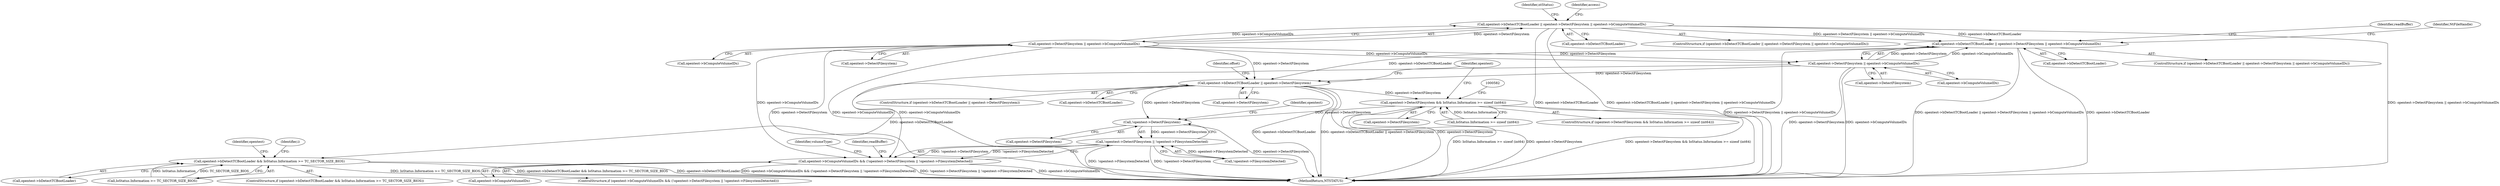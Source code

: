 digraph "0_VeraCrypt_f30f9339c9a0b9bbcc6f5ad38804af39db1f479e@API" {
"1000466" [label="(Call,opentest->bDetectTCBootLoader || opentest->DetectFilesystem || opentest->bComputeVolumeIDs)"];
"1000398" [label="(Call,opentest->bDetectTCBootLoader || opentest->DetectFilesystem || opentest->bComputeVolumeIDs)"];
"1000402" [label="(Call,opentest->DetectFilesystem || opentest->bComputeVolumeIDs)"];
"1000470" [label="(Call,opentest->DetectFilesystem || opentest->bComputeVolumeIDs)"];
"1000493" [label="(Call,opentest->bDetectTCBootLoader || opentest->DetectFilesystem)"];
"1000526" [label="(Call,opentest->bDetectTCBootLoader && IoStatus.Information >= TC_SECTOR_SIZE_BIOS)"];
"1000567" [label="(Call,opentest->DetectFilesystem && IoStatus.Information >= sizeof (int64))"];
"1000621" [label="(Call,!opentest->DetectFilesystem)"];
"1000620" [label="(Call,!opentest->DetectFilesystem || !opentest->FilesystemDetected)"];
"1000616" [label="(Call,opentest->bComputeVolumeIDs && (!opentest->DetectFilesystem || !opentest->FilesystemDetected))"];
"1000621" [label="(Call,!opentest->DetectFilesystem)"];
"1000530" [label="(Call,IoStatus.Information >= TC_SECTOR_SIZE_BIOS)"];
"1000503" [label="(Identifier,offset)"];
"1000567" [label="(Call,opentest->DetectFilesystem && IoStatus.Information >= sizeof (int64))"];
"1000470" [label="(Call,opentest->DetectFilesystem || opentest->bComputeVolumeIDs)"];
"1000566" [label="(ControlStructure,if (opentest->DetectFilesystem && IoStatus.Information >= sizeof (int64)))"];
"1000398" [label="(Call,opentest->bDetectTCBootLoader || opentest->DetectFilesystem || opentest->bComputeVolumeIDs)"];
"1000413" [label="(Identifier,ntStatus)"];
"1000617" [label="(Call,opentest->bComputeVolumeIDs)"];
"1000615" [label="(ControlStructure,if (opentest->bComputeVolumeIDs && (!opentest->DetectFilesystem || !opentest->FilesystemDetected)))"];
"1000633" [label="(Identifier,volumeType)"];
"1000492" [label="(ControlStructure,if (opentest->bDetectTCBootLoader || opentest->DetectFilesystem))"];
"1000526" [label="(Call,opentest->bDetectTCBootLoader && IoStatus.Information >= TC_SECTOR_SIZE_BIOS)"];
"1000569" [label="(Identifier,opentest)"];
"1000467" [label="(Call,opentest->bDetectTCBootLoader)"];
"1000525" [label="(ControlStructure,if (opentest->bDetectTCBootLoader && IoStatus.Information >= TC_SECTOR_SIZE_BIOS))"];
"1000494" [label="(Call,opentest->bDetectTCBootLoader)"];
"1000625" [label="(Call,!opentest->FilesystemDetected)"];
"1000497" [label="(Call,opentest->DetectFilesystem)"];
"1003125" [label="(MethodReturn,NTSTATUS)"];
"1000399" [label="(Call,opentest->bDetectTCBootLoader)"];
"1000622" [label="(Call,opentest->DetectFilesystem)"];
"1000627" [label="(Identifier,opentest)"];
"1000692" [label="(Identifier,readBuffer)"];
"1000480" [label="(Identifier,readBuffer)"];
"1000403" [label="(Call,opentest->DetectFilesystem)"];
"1000410" [label="(Identifier,access)"];
"1000406" [label="(Call,opentest->bComputeVolumeIDs)"];
"1000618" [label="(Identifier,opentest)"];
"1000527" [label="(Call,opentest->bDetectTCBootLoader)"];
"1000474" [label="(Call,opentest->bComputeVolumeIDs)"];
"1000402" [label="(Call,opentest->DetectFilesystem || opentest->bComputeVolumeIDs)"];
"1000694" [label="(Identifier,NtFileHandle)"];
"1000465" [label="(ControlStructure,if (opentest->bDetectTCBootLoader || opentest->DetectFilesystem || opentest->bComputeVolumeIDs))"];
"1000616" [label="(Call,opentest->bComputeVolumeIDs && (!opentest->DetectFilesystem || !opentest->FilesystemDetected))"];
"1000466" [label="(Call,opentest->bDetectTCBootLoader || opentest->DetectFilesystem || opentest->bComputeVolumeIDs)"];
"1000397" [label="(ControlStructure,if (opentest->bDetectTCBootLoader || opentest->DetectFilesystem || opentest->bComputeVolumeIDs))"];
"1000538" [label="(Identifier,i)"];
"1000471" [label="(Call,opentest->DetectFilesystem)"];
"1000568" [label="(Call,opentest->DetectFilesystem)"];
"1000620" [label="(Call,!opentest->DetectFilesystem || !opentest->FilesystemDetected)"];
"1000571" [label="(Call,IoStatus.Information >= sizeof (int64))"];
"1000493" [label="(Call,opentest->bDetectTCBootLoader || opentest->DetectFilesystem)"];
"1000466" -> "1000465"  [label="AST: "];
"1000466" -> "1000467"  [label="CFG: "];
"1000466" -> "1000470"  [label="CFG: "];
"1000467" -> "1000466"  [label="AST: "];
"1000470" -> "1000466"  [label="AST: "];
"1000480" -> "1000466"  [label="CFG: "];
"1000694" -> "1000466"  [label="CFG: "];
"1000466" -> "1003125"  [label="DDG: opentest->bDetectTCBootLoader"];
"1000466" -> "1003125"  [label="DDG: opentest->DetectFilesystem || opentest->bComputeVolumeIDs"];
"1000466" -> "1003125"  [label="DDG: opentest->bDetectTCBootLoader || opentest->DetectFilesystem || opentest->bComputeVolumeIDs"];
"1000398" -> "1000466"  [label="DDG: opentest->bDetectTCBootLoader"];
"1000398" -> "1000466"  [label="DDG: opentest->DetectFilesystem || opentest->bComputeVolumeIDs"];
"1000470" -> "1000466"  [label="DDG: opentest->DetectFilesystem"];
"1000470" -> "1000466"  [label="DDG: opentest->bComputeVolumeIDs"];
"1000466" -> "1000493"  [label="DDG: opentest->bDetectTCBootLoader"];
"1000398" -> "1000397"  [label="AST: "];
"1000398" -> "1000399"  [label="CFG: "];
"1000398" -> "1000402"  [label="CFG: "];
"1000399" -> "1000398"  [label="AST: "];
"1000402" -> "1000398"  [label="AST: "];
"1000410" -> "1000398"  [label="CFG: "];
"1000413" -> "1000398"  [label="CFG: "];
"1000398" -> "1003125"  [label="DDG: opentest->bDetectTCBootLoader || opentest->DetectFilesystem || opentest->bComputeVolumeIDs"];
"1000398" -> "1003125"  [label="DDG: opentest->DetectFilesystem || opentest->bComputeVolumeIDs"];
"1000398" -> "1003125"  [label="DDG: opentest->bDetectTCBootLoader"];
"1000402" -> "1000398"  [label="DDG: opentest->DetectFilesystem"];
"1000402" -> "1000398"  [label="DDG: opentest->bComputeVolumeIDs"];
"1000402" -> "1000403"  [label="CFG: "];
"1000402" -> "1000406"  [label="CFG: "];
"1000403" -> "1000402"  [label="AST: "];
"1000406" -> "1000402"  [label="AST: "];
"1000402" -> "1003125"  [label="DDG: opentest->DetectFilesystem"];
"1000402" -> "1003125"  [label="DDG: opentest->bComputeVolumeIDs"];
"1000402" -> "1000470"  [label="DDG: opentest->DetectFilesystem"];
"1000402" -> "1000470"  [label="DDG: opentest->bComputeVolumeIDs"];
"1000402" -> "1000493"  [label="DDG: opentest->DetectFilesystem"];
"1000402" -> "1000616"  [label="DDG: opentest->bComputeVolumeIDs"];
"1000470" -> "1000471"  [label="CFG: "];
"1000470" -> "1000474"  [label="CFG: "];
"1000471" -> "1000470"  [label="AST: "];
"1000474" -> "1000470"  [label="AST: "];
"1000470" -> "1003125"  [label="DDG: opentest->bComputeVolumeIDs"];
"1000470" -> "1003125"  [label="DDG: opentest->DetectFilesystem"];
"1000470" -> "1000493"  [label="DDG: opentest->DetectFilesystem"];
"1000470" -> "1000616"  [label="DDG: opentest->bComputeVolumeIDs"];
"1000493" -> "1000492"  [label="AST: "];
"1000493" -> "1000494"  [label="CFG: "];
"1000493" -> "1000497"  [label="CFG: "];
"1000494" -> "1000493"  [label="AST: "];
"1000497" -> "1000493"  [label="AST: "];
"1000503" -> "1000493"  [label="CFG: "];
"1000618" -> "1000493"  [label="CFG: "];
"1000493" -> "1003125"  [label="DDG: opentest->bDetectTCBootLoader"];
"1000493" -> "1003125"  [label="DDG: opentest->bDetectTCBootLoader || opentest->DetectFilesystem"];
"1000493" -> "1003125"  [label="DDG: opentest->DetectFilesystem"];
"1000493" -> "1000526"  [label="DDG: opentest->bDetectTCBootLoader"];
"1000493" -> "1000567"  [label="DDG: opentest->DetectFilesystem"];
"1000493" -> "1000621"  [label="DDG: opentest->DetectFilesystem"];
"1000526" -> "1000525"  [label="AST: "];
"1000526" -> "1000527"  [label="CFG: "];
"1000526" -> "1000530"  [label="CFG: "];
"1000527" -> "1000526"  [label="AST: "];
"1000530" -> "1000526"  [label="AST: "];
"1000538" -> "1000526"  [label="CFG: "];
"1000569" -> "1000526"  [label="CFG: "];
"1000526" -> "1003125"  [label="DDG: IoStatus.Information >= TC_SECTOR_SIZE_BIOS"];
"1000526" -> "1003125"  [label="DDG: opentest->bDetectTCBootLoader && IoStatus.Information >= TC_SECTOR_SIZE_BIOS"];
"1000526" -> "1003125"  [label="DDG: opentest->bDetectTCBootLoader"];
"1000530" -> "1000526"  [label="DDG: IoStatus.Information"];
"1000530" -> "1000526"  [label="DDG: TC_SECTOR_SIZE_BIOS"];
"1000567" -> "1000566"  [label="AST: "];
"1000567" -> "1000568"  [label="CFG: "];
"1000567" -> "1000571"  [label="CFG: "];
"1000568" -> "1000567"  [label="AST: "];
"1000571" -> "1000567"  [label="AST: "];
"1000582" -> "1000567"  [label="CFG: "];
"1000618" -> "1000567"  [label="CFG: "];
"1000567" -> "1003125"  [label="DDG: IoStatus.Information >= sizeof (int64)"];
"1000567" -> "1003125"  [label="DDG: opentest->DetectFilesystem"];
"1000567" -> "1003125"  [label="DDG: opentest->DetectFilesystem && IoStatus.Information >= sizeof (int64)"];
"1000571" -> "1000567"  [label="DDG: IoStatus.Information"];
"1000567" -> "1000621"  [label="DDG: opentest->DetectFilesystem"];
"1000621" -> "1000620"  [label="AST: "];
"1000621" -> "1000622"  [label="CFG: "];
"1000622" -> "1000621"  [label="AST: "];
"1000627" -> "1000621"  [label="CFG: "];
"1000620" -> "1000621"  [label="CFG: "];
"1000621" -> "1003125"  [label="DDG: opentest->DetectFilesystem"];
"1000621" -> "1000620"  [label="DDG: opentest->DetectFilesystem"];
"1000620" -> "1000616"  [label="AST: "];
"1000620" -> "1000625"  [label="CFG: "];
"1000625" -> "1000620"  [label="AST: "];
"1000616" -> "1000620"  [label="CFG: "];
"1000620" -> "1003125"  [label="DDG: !opentest->DetectFilesystem"];
"1000620" -> "1003125"  [label="DDG: !opentest->FilesystemDetected"];
"1000620" -> "1000616"  [label="DDG: !opentest->DetectFilesystem"];
"1000620" -> "1000616"  [label="DDG: !opentest->FilesystemDetected"];
"1000625" -> "1000620"  [label="DDG: opentest->FilesystemDetected"];
"1000616" -> "1000615"  [label="AST: "];
"1000616" -> "1000617"  [label="CFG: "];
"1000617" -> "1000616"  [label="AST: "];
"1000633" -> "1000616"  [label="CFG: "];
"1000692" -> "1000616"  [label="CFG: "];
"1000616" -> "1003125"  [label="DDG: opentest->bComputeVolumeIDs"];
"1000616" -> "1003125"  [label="DDG: opentest->bComputeVolumeIDs && (!opentest->DetectFilesystem || !opentest->FilesystemDetected)"];
"1000616" -> "1003125"  [label="DDG: !opentest->DetectFilesystem || !opentest->FilesystemDetected"];
}
